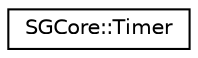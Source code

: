 digraph "Graphical Class Hierarchy"
{
 // LATEX_PDF_SIZE
  edge [fontname="Helvetica",fontsize="10",labelfontname="Helvetica",labelfontsize="10"];
  node [fontname="Helvetica",fontsize="10",shape=record];
  rankdir="LR";
  Node0 [label="SGCore::Timer",height=0.2,width=0.4,color="black", fillcolor="white", style="filled",URL="$classSGCore_1_1Timer.html",tooltip=" "];
}
